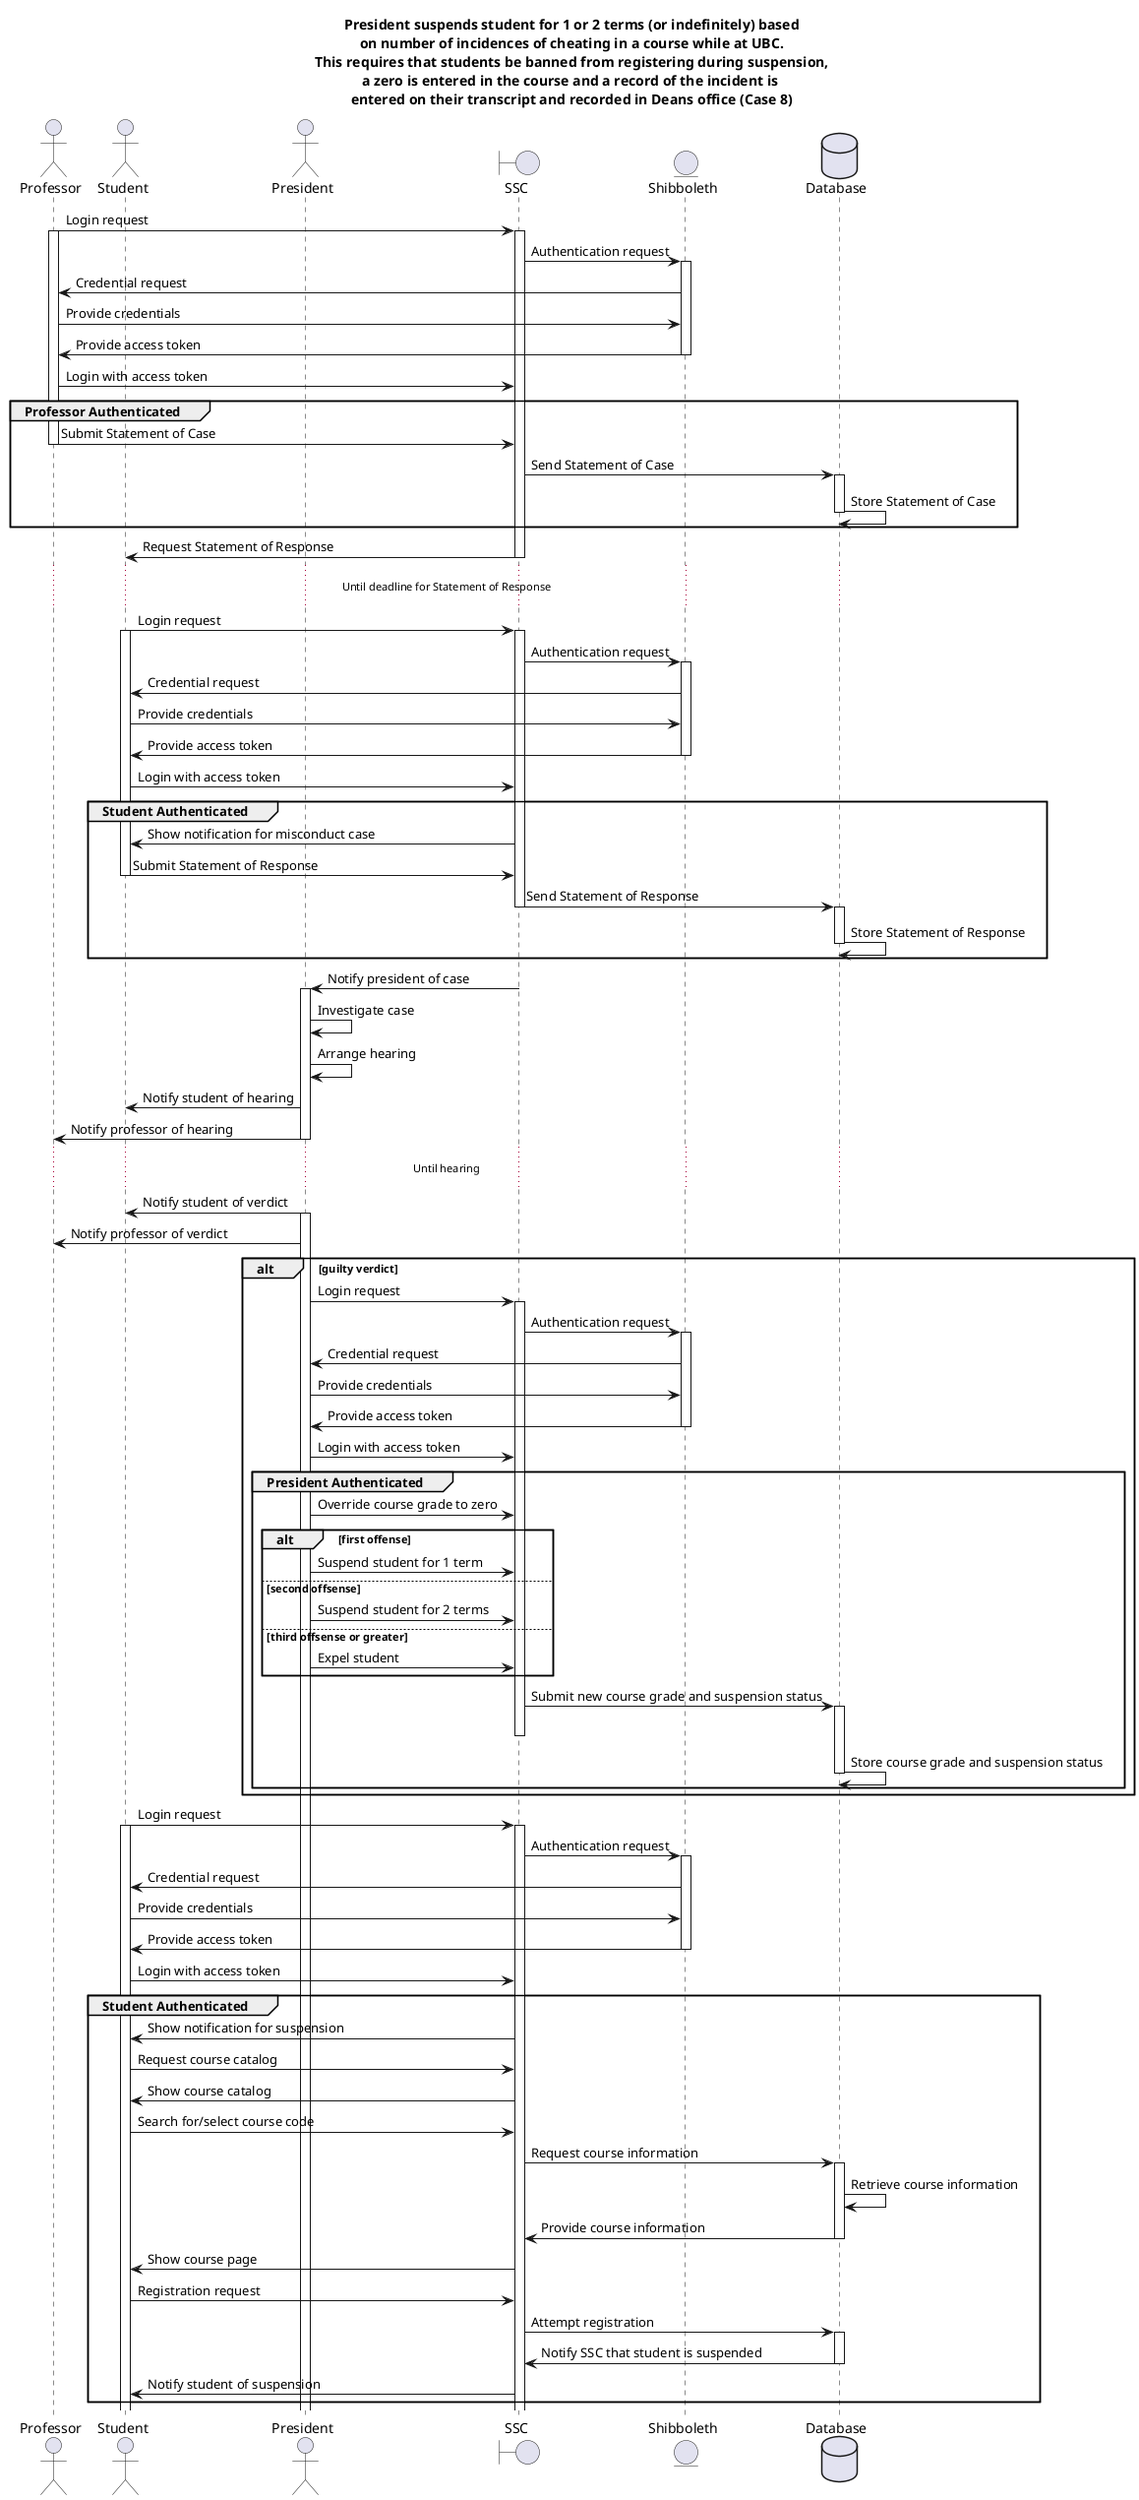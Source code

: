 @startuml

title President suspends student for 1 or 2 terms (or indefinitely) based\non number of incidences of cheating in a course while at UBC.\nThis requires that students be banned from registering during suspension,\na zero is entered in the course and a record of the incident is \nentered on their transcript and recorded in Deans office (Case 8)
actor Professor as prof
actor Student as student
actor President as pres
boundary SSC as ssc
entity Shibboleth as shib
database Database as db

prof -> ssc : Login request
activate prof
activate ssc
ssc -> shib : Authentication request
activate shib
shib -> prof : Credential request
prof -> shib : Provide credentials
shib -> prof : Provide access token
deactivate shib
prof -> ssc : Login with access token
group Professor Authenticated
    prof -> ssc : Submit Statement of Case
    deactivate prof
    ssc -> db : Send Statement of Case
    activate db
    db -> db : Store Statement of Case
    deactivate db
end
ssc -> student : Request Statement of Response
deactivate ssc
...Until deadline for Statement of Response...
student -> ssc : Login request
activate student
activate ssc
ssc -> shib : Authentication request
activate shib
shib -> student : Credential request
student -> shib : Provide credentials
shib -> student : Provide access token
deactivate shib
student -> ssc : Login with access token
group Student Authenticated
    ssc -> student : Show notification for misconduct case
    student -> ssc : Submit Statement of Response
    deactivate student
    ssc -> db : Send Statement of Response
    deactivate ssc
    activate db
    db -> db : Store Statement of Response
    deactivate db
end
ssc -> pres : Notify president of case
activate pres
pres -> pres : Investigate case
pres -> pres : Arrange hearing
pres -> student : Notify student of hearing
pres -> prof : Notify professor of hearing
deactivate pres
...Until hearing...
pres -> student : Notify student of verdict
activate pres
pres -> prof : Notify professor of verdict
alt guilty verdict
    pres -> ssc : Login request
    activate ssc
    ssc -> shib : Authentication request
    activate shib
    shib -> pres : Credential request
    pres -> shib : Provide credentials
    shib -> pres : Provide access token
    deactivate shib
    pres -> ssc : Login with access token
    group President Authenticated
        pres -> ssc : Override course grade to zero
        alt first offense
            pres -> ssc : Suspend student for 1 term
        else second offsense
            pres -> ssc : Suspend student for 2 terms
        else third offsense or greater
            pres -> ssc : Expel student
        end
        ssc -> db : Submit new course grade and suspension status
        activate db
        deactivate ssc
        db -> db : Store course grade and suspension status
        deactivate db
    end
end
student -> ssc : Login request
activate student
activate ssc
ssc -> shib : Authentication request
activate shib
shib -> student : Credential request
student -> shib : Provide credentials
shib -> student : Provide access token
deactivate shib
student -> ssc : Login with access token
group Student Authenticated
    ssc -> student : Show notification for suspension
    student -> ssc : Request course catalog
    ssc -> student : Show course catalog
    student -> ssc : Search for/select course code
    ssc -> db : Request course information
    activate db
    db -> db : Retrieve course information
    db -> ssc : Provide course information
    deactivate db
    ssc -> student : Show course page
    student -> ssc : Registration request
    ssc -> db : Attempt registration
    activate db
    db -> ssc : Notify SSC that student is suspended
    deactivate db
    ssc -> student : Notify student of suspension
end
@enduml